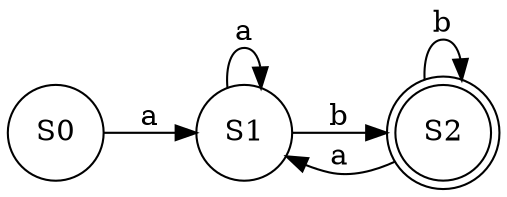 digraph AFD {
	graph[fontname="Consolas" labelloc=t];
	node[shape=circle];
	rankdir = LR;
	S0 -> S1[label = "a"];
	S1 -> S1[label = "a"];
	S1 -> S2[label = "b"];
	S2 -> S1[label = "a"];
	S2 -> S2[label = "b"];
	S2[peripheries = 2];
}